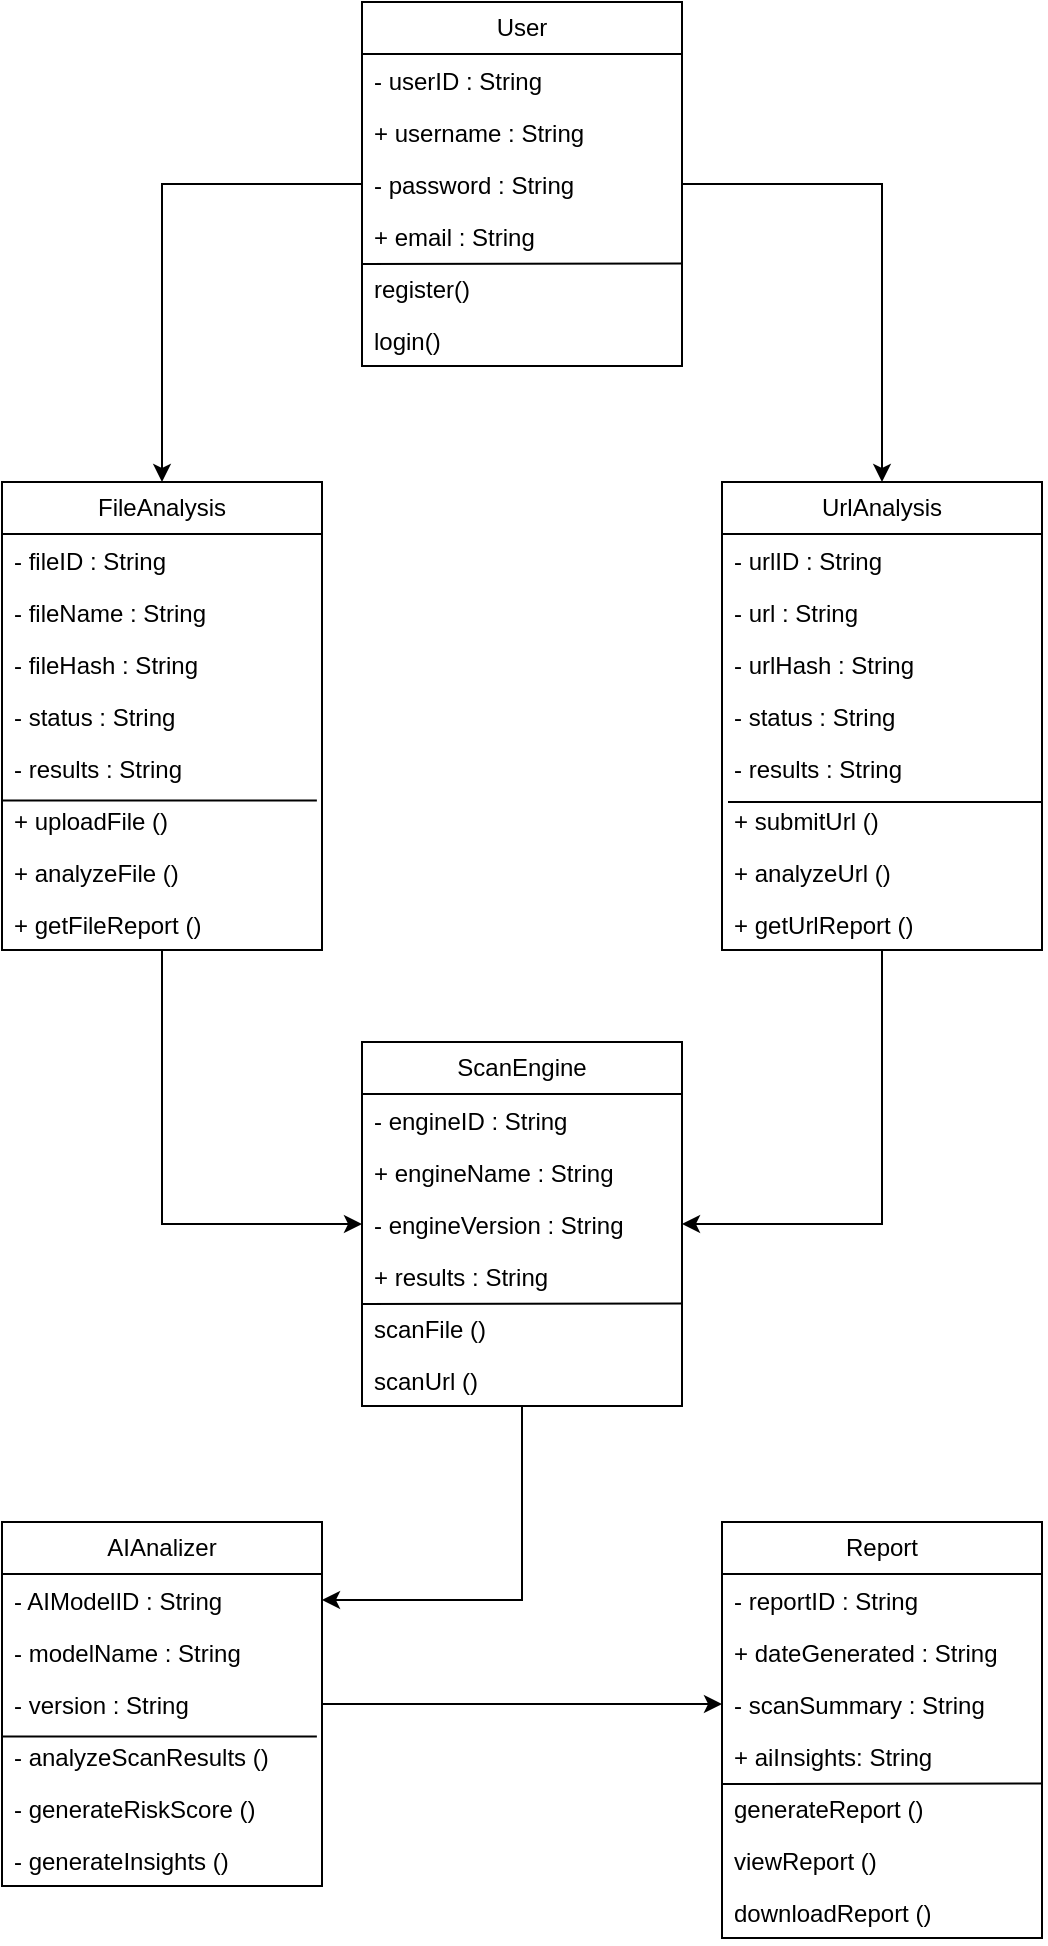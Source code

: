 <mxfile version="25.0.3">
  <diagram name="Page-1" id="qU5vcE7cfsHUQQ0VCZo7">
    <mxGraphModel dx="1434" dy="1941" grid="1" gridSize="10" guides="1" tooltips="1" connect="1" arrows="1" fold="1" page="1" pageScale="1" pageWidth="827" pageHeight="1169" math="0" shadow="0">
      <root>
        <mxCell id="0" />
        <mxCell id="1" parent="0" />
        <mxCell id="mvBjUJxRJF0OQzoJPlrR-49" style="edgeStyle=orthogonalEdgeStyle;rounded=0;orthogonalLoop=1;jettySize=auto;html=1;entryX=0.5;entryY=0;entryDx=0;entryDy=0;" parent="1" source="zdB2uvAf0fBfqHjxYOIW-1" target="zdB2uvAf0fBfqHjxYOIW-9" edge="1">
          <mxGeometry relative="1" as="geometry" />
        </mxCell>
        <mxCell id="zdB2uvAf0fBfqHjxYOIW-1" value="User" style="swimlane;fontStyle=0;childLayout=stackLayout;horizontal=1;startSize=26;fillColor=none;horizontalStack=0;resizeParent=1;resizeParentMax=0;resizeLast=0;collapsible=1;marginBottom=0;whiteSpace=wrap;html=1;" parent="1" vertex="1">
          <mxGeometry x="380" y="-1120" width="160" height="182" as="geometry" />
        </mxCell>
        <mxCell id="zdB2uvAf0fBfqHjxYOIW-2" value="- userID : String" style="text;strokeColor=none;fillColor=none;align=left;verticalAlign=top;spacingLeft=4;spacingRight=4;overflow=hidden;rotatable=0;points=[[0,0.5],[1,0.5]];portConstraint=eastwest;whiteSpace=wrap;html=1;" parent="zdB2uvAf0fBfqHjxYOIW-1" vertex="1">
          <mxGeometry y="26" width="160" height="26" as="geometry" />
        </mxCell>
        <mxCell id="zdB2uvAf0fBfqHjxYOIW-3" value="+ username : String" style="text;strokeColor=none;fillColor=none;align=left;verticalAlign=top;spacingLeft=4;spacingRight=4;overflow=hidden;rotatable=0;points=[[0,0.5],[1,0.5]];portConstraint=eastwest;whiteSpace=wrap;html=1;" parent="zdB2uvAf0fBfqHjxYOIW-1" vertex="1">
          <mxGeometry y="52" width="160" height="26" as="geometry" />
        </mxCell>
        <mxCell id="cNWWQ_K93Sm-FYIikW4h-2" value="- password : String" style="text;strokeColor=none;fillColor=none;align=left;verticalAlign=top;spacingLeft=4;spacingRight=4;overflow=hidden;rotatable=0;points=[[0,0.5],[1,0.5]];portConstraint=eastwest;whiteSpace=wrap;html=1;" parent="zdB2uvAf0fBfqHjxYOIW-1" vertex="1">
          <mxGeometry y="78" width="160" height="26" as="geometry" />
        </mxCell>
        <mxCell id="cNWWQ_K93Sm-FYIikW4h-3" value="+ email : String" style="text;strokeColor=none;fillColor=none;align=left;verticalAlign=top;spacingLeft=4;spacingRight=4;overflow=hidden;rotatable=0;points=[[0,0.5],[1,0.5]];portConstraint=eastwest;whiteSpace=wrap;html=1;" parent="zdB2uvAf0fBfqHjxYOIW-1" vertex="1">
          <mxGeometry y="104" width="160" height="26" as="geometry" />
        </mxCell>
        <mxCell id="mvBjUJxRJF0OQzoJPlrR-1" value="register()" style="text;strokeColor=none;fillColor=none;align=left;verticalAlign=top;spacingLeft=4;spacingRight=4;overflow=hidden;rotatable=0;points=[[0,0.5],[1,0.5]];portConstraint=eastwest;whiteSpace=wrap;html=1;" parent="zdB2uvAf0fBfqHjxYOIW-1" vertex="1">
          <mxGeometry y="130" width="160" height="26" as="geometry" />
        </mxCell>
        <mxCell id="mvBjUJxRJF0OQzoJPlrR-3" value="login()" style="text;strokeColor=none;fillColor=none;align=left;verticalAlign=top;spacingLeft=4;spacingRight=4;overflow=hidden;rotatable=0;points=[[0,0.5],[1,0.5]];portConstraint=eastwest;whiteSpace=wrap;html=1;" parent="zdB2uvAf0fBfqHjxYOIW-1" vertex="1">
          <mxGeometry y="156" width="160" height="26" as="geometry" />
        </mxCell>
        <mxCell id="mvBjUJxRJF0OQzoJPlrR-17" value="" style="endArrow=none;html=1;rounded=0;entryX=1.002;entryY=1.027;entryDx=0;entryDy=0;entryPerimeter=0;" parent="zdB2uvAf0fBfqHjxYOIW-1" target="cNWWQ_K93Sm-FYIikW4h-3" edge="1">
          <mxGeometry width="50" height="50" relative="1" as="geometry">
            <mxPoint y="131" as="sourcePoint" />
            <mxPoint x="150" y="180" as="targetPoint" />
          </mxGeometry>
        </mxCell>
        <mxCell id="mvBjUJxRJF0OQzoJPlrR-51" style="edgeStyle=orthogonalEdgeStyle;rounded=0;orthogonalLoop=1;jettySize=auto;html=1;entryX=0;entryY=0.5;entryDx=0;entryDy=0;" parent="1" source="zdB2uvAf0fBfqHjxYOIW-9" target="mvBjUJxRJF0OQzoJPlrR-24" edge="1">
          <mxGeometry relative="1" as="geometry" />
        </mxCell>
        <mxCell id="zdB2uvAf0fBfqHjxYOIW-9" value="FileAnalysis" style="swimlane;fontStyle=0;childLayout=stackLayout;horizontal=1;startSize=26;fillColor=none;horizontalStack=0;resizeParent=1;resizeParentMax=0;resizeLast=0;collapsible=1;marginBottom=0;whiteSpace=wrap;html=1;" parent="1" vertex="1">
          <mxGeometry x="200" y="-880" width="160" height="234" as="geometry" />
        </mxCell>
        <mxCell id="zdB2uvAf0fBfqHjxYOIW-10" value="- fileID : String" style="text;strokeColor=none;fillColor=none;align=left;verticalAlign=top;spacingLeft=4;spacingRight=4;overflow=hidden;rotatable=0;points=[[0,0.5],[1,0.5]];portConstraint=eastwest;whiteSpace=wrap;html=1;" parent="zdB2uvAf0fBfqHjxYOIW-9" vertex="1">
          <mxGeometry y="26" width="160" height="26" as="geometry" />
        </mxCell>
        <mxCell id="zdB2uvAf0fBfqHjxYOIW-11" value="- fileName : String" style="text;strokeColor=none;fillColor=none;align=left;verticalAlign=top;spacingLeft=4;spacingRight=4;overflow=hidden;rotatable=0;points=[[0,0.5],[1,0.5]];portConstraint=eastwest;whiteSpace=wrap;html=1;" parent="zdB2uvAf0fBfqHjxYOIW-9" vertex="1">
          <mxGeometry y="52" width="160" height="26" as="geometry" />
        </mxCell>
        <mxCell id="cNWWQ_K93Sm-FYIikW4h-8" value="- fileHash : String" style="text;strokeColor=none;fillColor=none;align=left;verticalAlign=top;spacingLeft=4;spacingRight=4;overflow=hidden;rotatable=0;points=[[0,0.5],[1,0.5]];portConstraint=eastwest;whiteSpace=wrap;html=1;" parent="zdB2uvAf0fBfqHjxYOIW-9" vertex="1">
          <mxGeometry y="78" width="160" height="26" as="geometry" />
        </mxCell>
        <mxCell id="zdB2uvAf0fBfqHjxYOIW-12" value="- status : String" style="text;strokeColor=none;fillColor=none;align=left;verticalAlign=top;spacingLeft=4;spacingRight=4;overflow=hidden;rotatable=0;points=[[0,0.5],[1,0.5]];portConstraint=eastwest;whiteSpace=wrap;html=1;" parent="zdB2uvAf0fBfqHjxYOIW-9" vertex="1">
          <mxGeometry y="104" width="160" height="26" as="geometry" />
        </mxCell>
        <mxCell id="cNWWQ_K93Sm-FYIikW4h-6" value="- results : String" style="text;strokeColor=none;fillColor=none;align=left;verticalAlign=top;spacingLeft=4;spacingRight=4;overflow=hidden;rotatable=0;points=[[0,0.5],[1,0.5]];portConstraint=eastwest;whiteSpace=wrap;html=1;" parent="zdB2uvAf0fBfqHjxYOIW-9" vertex="1">
          <mxGeometry y="130" width="160" height="26" as="geometry" />
        </mxCell>
        <mxCell id="cNWWQ_K93Sm-FYIikW4h-7" value="+ uploadFile ()" style="text;strokeColor=none;fillColor=none;align=left;verticalAlign=top;spacingLeft=4;spacingRight=4;overflow=hidden;rotatable=0;points=[[0,0.5],[1,0.5]];portConstraint=eastwest;whiteSpace=wrap;html=1;" parent="zdB2uvAf0fBfqHjxYOIW-9" vertex="1">
          <mxGeometry y="156" width="160" height="26" as="geometry" />
        </mxCell>
        <mxCell id="mvBjUJxRJF0OQzoJPlrR-4" value="+ analyzeFile ()" style="text;strokeColor=none;fillColor=none;align=left;verticalAlign=top;spacingLeft=4;spacingRight=4;overflow=hidden;rotatable=0;points=[[0,0.5],[1,0.5]];portConstraint=eastwest;whiteSpace=wrap;html=1;" parent="zdB2uvAf0fBfqHjxYOIW-9" vertex="1">
          <mxGeometry y="182" width="160" height="26" as="geometry" />
        </mxCell>
        <mxCell id="mvBjUJxRJF0OQzoJPlrR-5" value="+ getFileReport ()" style="text;strokeColor=none;fillColor=none;align=left;verticalAlign=top;spacingLeft=4;spacingRight=4;overflow=hidden;rotatable=0;points=[[0,0.5],[1,0.5]];portConstraint=eastwest;whiteSpace=wrap;html=1;" parent="zdB2uvAf0fBfqHjxYOIW-9" vertex="1">
          <mxGeometry y="208" width="160" height="26" as="geometry" />
        </mxCell>
        <mxCell id="mvBjUJxRJF0OQzoJPlrR-18" value="" style="endArrow=none;html=1;rounded=0;exitX=0.002;exitY=0.126;exitDx=0;exitDy=0;exitPerimeter=0;entryX=0.984;entryY=0.126;entryDx=0;entryDy=0;entryPerimeter=0;" parent="zdB2uvAf0fBfqHjxYOIW-9" source="cNWWQ_K93Sm-FYIikW4h-7" target="cNWWQ_K93Sm-FYIikW4h-7" edge="1">
          <mxGeometry width="50" height="50" relative="1" as="geometry">
            <mxPoint x="340" y="-10" as="sourcePoint" />
            <mxPoint x="390" y="-60" as="targetPoint" />
          </mxGeometry>
        </mxCell>
        <mxCell id="mvBjUJxRJF0OQzoJPlrR-52" style="edgeStyle=orthogonalEdgeStyle;rounded=0;orthogonalLoop=1;jettySize=auto;html=1;entryX=1;entryY=0.5;entryDx=0;entryDy=0;" parent="1" source="mvBjUJxRJF0OQzoJPlrR-8" target="mvBjUJxRJF0OQzoJPlrR-24" edge="1">
          <mxGeometry relative="1" as="geometry" />
        </mxCell>
        <mxCell id="mvBjUJxRJF0OQzoJPlrR-8" value="UrlAnalysis" style="swimlane;fontStyle=0;childLayout=stackLayout;horizontal=1;startSize=26;fillColor=none;horizontalStack=0;resizeParent=1;resizeParentMax=0;resizeLast=0;collapsible=1;marginBottom=0;whiteSpace=wrap;html=1;" parent="1" vertex="1">
          <mxGeometry x="560" y="-880" width="160" height="234" as="geometry">
            <mxRectangle x="560" y="-880" width="100" height="30" as="alternateBounds" />
          </mxGeometry>
        </mxCell>
        <mxCell id="mvBjUJxRJF0OQzoJPlrR-9" value="- urlID : String" style="text;strokeColor=none;fillColor=none;align=left;verticalAlign=top;spacingLeft=4;spacingRight=4;overflow=hidden;rotatable=0;points=[[0,0.5],[1,0.5]];portConstraint=eastwest;whiteSpace=wrap;html=1;" parent="mvBjUJxRJF0OQzoJPlrR-8" vertex="1">
          <mxGeometry y="26" width="160" height="26" as="geometry" />
        </mxCell>
        <mxCell id="mvBjUJxRJF0OQzoJPlrR-10" value="- url : String" style="text;strokeColor=none;fillColor=none;align=left;verticalAlign=top;spacingLeft=4;spacingRight=4;overflow=hidden;rotatable=0;points=[[0,0.5],[1,0.5]];portConstraint=eastwest;whiteSpace=wrap;html=1;" parent="mvBjUJxRJF0OQzoJPlrR-8" vertex="1">
          <mxGeometry y="52" width="160" height="26" as="geometry" />
        </mxCell>
        <mxCell id="mvBjUJxRJF0OQzoJPlrR-11" value="- urlHash : String" style="text;strokeColor=none;fillColor=none;align=left;verticalAlign=top;spacingLeft=4;spacingRight=4;overflow=hidden;rotatable=0;points=[[0,0.5],[1,0.5]];portConstraint=eastwest;whiteSpace=wrap;html=1;" parent="mvBjUJxRJF0OQzoJPlrR-8" vertex="1">
          <mxGeometry y="78" width="160" height="26" as="geometry" />
        </mxCell>
        <mxCell id="mvBjUJxRJF0OQzoJPlrR-12" value="- status : String" style="text;strokeColor=none;fillColor=none;align=left;verticalAlign=top;spacingLeft=4;spacingRight=4;overflow=hidden;rotatable=0;points=[[0,0.5],[1,0.5]];portConstraint=eastwest;whiteSpace=wrap;html=1;" parent="mvBjUJxRJF0OQzoJPlrR-8" vertex="1">
          <mxGeometry y="104" width="160" height="26" as="geometry" />
        </mxCell>
        <mxCell id="mvBjUJxRJF0OQzoJPlrR-13" value="- results : String" style="text;strokeColor=none;fillColor=none;align=left;verticalAlign=top;spacingLeft=4;spacingRight=4;overflow=hidden;rotatable=0;points=[[0,0.5],[1,0.5]];portConstraint=eastwest;whiteSpace=wrap;html=1;" parent="mvBjUJxRJF0OQzoJPlrR-8" vertex="1">
          <mxGeometry y="130" width="160" height="26" as="geometry" />
        </mxCell>
        <mxCell id="mvBjUJxRJF0OQzoJPlrR-20" value="" style="endArrow=none;html=1;rounded=0;exitX=0.002;exitY=0.126;exitDx=0;exitDy=0;exitPerimeter=0;entryX=0.984;entryY=0.126;entryDx=0;entryDy=0;entryPerimeter=0;" parent="mvBjUJxRJF0OQzoJPlrR-8" edge="1">
          <mxGeometry width="50" height="50" relative="1" as="geometry">
            <mxPoint x="3" y="160" as="sourcePoint" />
            <mxPoint x="160" y="160" as="targetPoint" />
          </mxGeometry>
        </mxCell>
        <mxCell id="mvBjUJxRJF0OQzoJPlrR-14" value="+ submitUrl ()" style="text;strokeColor=none;fillColor=none;align=left;verticalAlign=top;spacingLeft=4;spacingRight=4;overflow=hidden;rotatable=0;points=[[0,0.5],[1,0.5]];portConstraint=eastwest;whiteSpace=wrap;html=1;" parent="mvBjUJxRJF0OQzoJPlrR-8" vertex="1">
          <mxGeometry y="156" width="160" height="26" as="geometry" />
        </mxCell>
        <mxCell id="mvBjUJxRJF0OQzoJPlrR-15" value="+ analyzeUrl ()" style="text;strokeColor=none;fillColor=none;align=left;verticalAlign=top;spacingLeft=4;spacingRight=4;overflow=hidden;rotatable=0;points=[[0,0.5],[1,0.5]];portConstraint=eastwest;whiteSpace=wrap;html=1;" parent="mvBjUJxRJF0OQzoJPlrR-8" vertex="1">
          <mxGeometry y="182" width="160" height="26" as="geometry" />
        </mxCell>
        <mxCell id="mvBjUJxRJF0OQzoJPlrR-16" value="+ getUrlReport ()" style="text;strokeColor=none;fillColor=none;align=left;verticalAlign=top;spacingLeft=4;spacingRight=4;overflow=hidden;rotatable=0;points=[[0,0.5],[1,0.5]];portConstraint=eastwest;whiteSpace=wrap;html=1;" parent="mvBjUJxRJF0OQzoJPlrR-8" vertex="1">
          <mxGeometry y="208" width="160" height="26" as="geometry" />
        </mxCell>
        <mxCell id="mvBjUJxRJF0OQzoJPlrR-53" style="edgeStyle=orthogonalEdgeStyle;rounded=0;orthogonalLoop=1;jettySize=auto;html=1;entryX=1;entryY=0.5;entryDx=0;entryDy=0;" parent="1" source="mvBjUJxRJF0OQzoJPlrR-21" target="mvBjUJxRJF0OQzoJPlrR-31" edge="1">
          <mxGeometry relative="1" as="geometry" />
        </mxCell>
        <mxCell id="mvBjUJxRJF0OQzoJPlrR-21" value="ScanEngine" style="swimlane;fontStyle=0;childLayout=stackLayout;horizontal=1;startSize=26;fillColor=none;horizontalStack=0;resizeParent=1;resizeParentMax=0;resizeLast=0;collapsible=1;marginBottom=0;whiteSpace=wrap;html=1;" parent="1" vertex="1">
          <mxGeometry x="380" y="-600" width="160" height="182" as="geometry" />
        </mxCell>
        <mxCell id="mvBjUJxRJF0OQzoJPlrR-22" value="- engineID : String" style="text;strokeColor=none;fillColor=none;align=left;verticalAlign=top;spacingLeft=4;spacingRight=4;overflow=hidden;rotatable=0;points=[[0,0.5],[1,0.5]];portConstraint=eastwest;whiteSpace=wrap;html=1;" parent="mvBjUJxRJF0OQzoJPlrR-21" vertex="1">
          <mxGeometry y="26" width="160" height="26" as="geometry" />
        </mxCell>
        <mxCell id="mvBjUJxRJF0OQzoJPlrR-23" value="+ engineName : String" style="text;strokeColor=none;fillColor=none;align=left;verticalAlign=top;spacingLeft=4;spacingRight=4;overflow=hidden;rotatable=0;points=[[0,0.5],[1,0.5]];portConstraint=eastwest;whiteSpace=wrap;html=1;" parent="mvBjUJxRJF0OQzoJPlrR-21" vertex="1">
          <mxGeometry y="52" width="160" height="26" as="geometry" />
        </mxCell>
        <mxCell id="mvBjUJxRJF0OQzoJPlrR-24" value="- engineVersion : String" style="text;strokeColor=none;fillColor=none;align=left;verticalAlign=top;spacingLeft=4;spacingRight=4;overflow=hidden;rotatable=0;points=[[0,0.5],[1,0.5]];portConstraint=eastwest;whiteSpace=wrap;html=1;" parent="mvBjUJxRJF0OQzoJPlrR-21" vertex="1">
          <mxGeometry y="78" width="160" height="26" as="geometry" />
        </mxCell>
        <mxCell id="mvBjUJxRJF0OQzoJPlrR-25" value="+ results : String" style="text;strokeColor=none;fillColor=none;align=left;verticalAlign=top;spacingLeft=4;spacingRight=4;overflow=hidden;rotatable=0;points=[[0,0.5],[1,0.5]];portConstraint=eastwest;whiteSpace=wrap;html=1;" parent="mvBjUJxRJF0OQzoJPlrR-21" vertex="1">
          <mxGeometry y="104" width="160" height="26" as="geometry" />
        </mxCell>
        <mxCell id="mvBjUJxRJF0OQzoJPlrR-26" value="scanFile ()" style="text;strokeColor=none;fillColor=none;align=left;verticalAlign=top;spacingLeft=4;spacingRight=4;overflow=hidden;rotatable=0;points=[[0,0.5],[1,0.5]];portConstraint=eastwest;whiteSpace=wrap;html=1;" parent="mvBjUJxRJF0OQzoJPlrR-21" vertex="1">
          <mxGeometry y="130" width="160" height="26" as="geometry" />
        </mxCell>
        <mxCell id="mvBjUJxRJF0OQzoJPlrR-27" value="scanUrl ()" style="text;strokeColor=none;fillColor=none;align=left;verticalAlign=top;spacingLeft=4;spacingRight=4;overflow=hidden;rotatable=0;points=[[0,0.5],[1,0.5]];portConstraint=eastwest;whiteSpace=wrap;html=1;" parent="mvBjUJxRJF0OQzoJPlrR-21" vertex="1">
          <mxGeometry y="156" width="160" height="26" as="geometry" />
        </mxCell>
        <mxCell id="mvBjUJxRJF0OQzoJPlrR-28" value="" style="endArrow=none;html=1;rounded=0;entryX=1.002;entryY=1.027;entryDx=0;entryDy=0;entryPerimeter=0;" parent="mvBjUJxRJF0OQzoJPlrR-21" target="mvBjUJxRJF0OQzoJPlrR-25" edge="1">
          <mxGeometry width="50" height="50" relative="1" as="geometry">
            <mxPoint y="131" as="sourcePoint" />
            <mxPoint x="150" y="180" as="targetPoint" />
          </mxGeometry>
        </mxCell>
        <mxCell id="mvBjUJxRJF0OQzoJPlrR-54" style="edgeStyle=orthogonalEdgeStyle;rounded=0;orthogonalLoop=1;jettySize=auto;html=1;entryX=0;entryY=0.5;entryDx=0;entryDy=0;" parent="1" source="mvBjUJxRJF0OQzoJPlrR-30" target="mvBjUJxRJF0OQzoJPlrR-43" edge="1">
          <mxGeometry relative="1" as="geometry" />
        </mxCell>
        <mxCell id="mvBjUJxRJF0OQzoJPlrR-30" value="AIAnalizer" style="swimlane;fontStyle=0;childLayout=stackLayout;horizontal=1;startSize=26;fillColor=none;horizontalStack=0;resizeParent=1;resizeParentMax=0;resizeLast=0;collapsible=1;marginBottom=0;whiteSpace=wrap;html=1;" parent="1" vertex="1">
          <mxGeometry x="200" y="-360" width="160" height="182" as="geometry" />
        </mxCell>
        <mxCell id="mvBjUJxRJF0OQzoJPlrR-31" value="- AIModelID : String" style="text;strokeColor=none;fillColor=none;align=left;verticalAlign=top;spacingLeft=4;spacingRight=4;overflow=hidden;rotatable=0;points=[[0,0.5],[1,0.5]];portConstraint=eastwest;whiteSpace=wrap;html=1;" parent="mvBjUJxRJF0OQzoJPlrR-30" vertex="1">
          <mxGeometry y="26" width="160" height="26" as="geometry" />
        </mxCell>
        <mxCell id="mvBjUJxRJF0OQzoJPlrR-32" value="- modelName : String" style="text;strokeColor=none;fillColor=none;align=left;verticalAlign=top;spacingLeft=4;spacingRight=4;overflow=hidden;rotatable=0;points=[[0,0.5],[1,0.5]];portConstraint=eastwest;whiteSpace=wrap;html=1;" parent="mvBjUJxRJF0OQzoJPlrR-30" vertex="1">
          <mxGeometry y="52" width="160" height="26" as="geometry" />
        </mxCell>
        <mxCell id="mvBjUJxRJF0OQzoJPlrR-33" value="- version : String" style="text;strokeColor=none;fillColor=none;align=left;verticalAlign=top;spacingLeft=4;spacingRight=4;overflow=hidden;rotatable=0;points=[[0,0.5],[1,0.5]];portConstraint=eastwest;whiteSpace=wrap;html=1;" parent="mvBjUJxRJF0OQzoJPlrR-30" vertex="1">
          <mxGeometry y="78" width="160" height="26" as="geometry" />
        </mxCell>
        <mxCell id="mvBjUJxRJF0OQzoJPlrR-36" value="- analyzeScanResults ()" style="text;strokeColor=none;fillColor=none;align=left;verticalAlign=top;spacingLeft=4;spacingRight=4;overflow=hidden;rotatable=0;points=[[0,0.5],[1,0.5]];portConstraint=eastwest;whiteSpace=wrap;html=1;" parent="mvBjUJxRJF0OQzoJPlrR-30" vertex="1">
          <mxGeometry y="104" width="160" height="26" as="geometry" />
        </mxCell>
        <mxCell id="mvBjUJxRJF0OQzoJPlrR-37" value="- generateRiskScore ()" style="text;strokeColor=none;fillColor=none;align=left;verticalAlign=top;spacingLeft=4;spacingRight=4;overflow=hidden;rotatable=0;points=[[0,0.5],[1,0.5]];portConstraint=eastwest;whiteSpace=wrap;html=1;" parent="mvBjUJxRJF0OQzoJPlrR-30" vertex="1">
          <mxGeometry y="130" width="160" height="26" as="geometry" />
        </mxCell>
        <mxCell id="mvBjUJxRJF0OQzoJPlrR-38" value="- generateInsights ()" style="text;strokeColor=none;fillColor=none;align=left;verticalAlign=top;spacingLeft=4;spacingRight=4;overflow=hidden;rotatable=0;points=[[0,0.5],[1,0.5]];portConstraint=eastwest;whiteSpace=wrap;html=1;" parent="mvBjUJxRJF0OQzoJPlrR-30" vertex="1">
          <mxGeometry y="156" width="160" height="26" as="geometry" />
        </mxCell>
        <mxCell id="mvBjUJxRJF0OQzoJPlrR-39" value="" style="endArrow=none;html=1;rounded=0;exitX=0.002;exitY=0.126;exitDx=0;exitDy=0;exitPerimeter=0;entryX=0.984;entryY=0.126;entryDx=0;entryDy=0;entryPerimeter=0;" parent="mvBjUJxRJF0OQzoJPlrR-30" source="mvBjUJxRJF0OQzoJPlrR-36" target="mvBjUJxRJF0OQzoJPlrR-36" edge="1">
          <mxGeometry width="50" height="50" relative="1" as="geometry">
            <mxPoint x="340" y="-10" as="sourcePoint" />
            <mxPoint x="390" y="-60" as="targetPoint" />
          </mxGeometry>
        </mxCell>
        <mxCell id="mvBjUJxRJF0OQzoJPlrR-40" value="Report" style="swimlane;fontStyle=0;childLayout=stackLayout;horizontal=1;startSize=26;fillColor=none;horizontalStack=0;resizeParent=1;resizeParentMax=0;resizeLast=0;collapsible=1;marginBottom=0;whiteSpace=wrap;html=1;" parent="1" vertex="1">
          <mxGeometry x="560" y="-360" width="160" height="208" as="geometry" />
        </mxCell>
        <mxCell id="mvBjUJxRJF0OQzoJPlrR-41" value="- reportID : String" style="text;strokeColor=none;fillColor=none;align=left;verticalAlign=top;spacingLeft=4;spacingRight=4;overflow=hidden;rotatable=0;points=[[0,0.5],[1,0.5]];portConstraint=eastwest;whiteSpace=wrap;html=1;" parent="mvBjUJxRJF0OQzoJPlrR-40" vertex="1">
          <mxGeometry y="26" width="160" height="26" as="geometry" />
        </mxCell>
        <mxCell id="mvBjUJxRJF0OQzoJPlrR-42" value="+ dateGenerated : String" style="text;strokeColor=none;fillColor=none;align=left;verticalAlign=top;spacingLeft=4;spacingRight=4;overflow=hidden;rotatable=0;points=[[0,0.5],[1,0.5]];portConstraint=eastwest;whiteSpace=wrap;html=1;" parent="mvBjUJxRJF0OQzoJPlrR-40" vertex="1">
          <mxGeometry y="52" width="160" height="26" as="geometry" />
        </mxCell>
        <mxCell id="mvBjUJxRJF0OQzoJPlrR-43" value="- scanSummary : String" style="text;strokeColor=none;fillColor=none;align=left;verticalAlign=top;spacingLeft=4;spacingRight=4;overflow=hidden;rotatable=0;points=[[0,0.5],[1,0.5]];portConstraint=eastwest;whiteSpace=wrap;html=1;" parent="mvBjUJxRJF0OQzoJPlrR-40" vertex="1">
          <mxGeometry y="78" width="160" height="26" as="geometry" />
        </mxCell>
        <mxCell id="mvBjUJxRJF0OQzoJPlrR-44" value="+ aiInsights: String" style="text;strokeColor=none;fillColor=none;align=left;verticalAlign=top;spacingLeft=4;spacingRight=4;overflow=hidden;rotatable=0;points=[[0,0.5],[1,0.5]];portConstraint=eastwest;whiteSpace=wrap;html=1;" parent="mvBjUJxRJF0OQzoJPlrR-40" vertex="1">
          <mxGeometry y="104" width="160" height="26" as="geometry" />
        </mxCell>
        <mxCell id="mvBjUJxRJF0OQzoJPlrR-45" value="generateReport ()" style="text;strokeColor=none;fillColor=none;align=left;verticalAlign=top;spacingLeft=4;spacingRight=4;overflow=hidden;rotatable=0;points=[[0,0.5],[1,0.5]];portConstraint=eastwest;whiteSpace=wrap;html=1;" parent="mvBjUJxRJF0OQzoJPlrR-40" vertex="1">
          <mxGeometry y="130" width="160" height="26" as="geometry" />
        </mxCell>
        <mxCell id="mvBjUJxRJF0OQzoJPlrR-46" value="viewReport ()" style="text;strokeColor=none;fillColor=none;align=left;verticalAlign=top;spacingLeft=4;spacingRight=4;overflow=hidden;rotatable=0;points=[[0,0.5],[1,0.5]];portConstraint=eastwest;whiteSpace=wrap;html=1;" parent="mvBjUJxRJF0OQzoJPlrR-40" vertex="1">
          <mxGeometry y="156" width="160" height="26" as="geometry" />
        </mxCell>
        <mxCell id="mvBjUJxRJF0OQzoJPlrR-47" value="" style="endArrow=none;html=1;rounded=0;entryX=1.002;entryY=1.027;entryDx=0;entryDy=0;entryPerimeter=0;" parent="mvBjUJxRJF0OQzoJPlrR-40" target="mvBjUJxRJF0OQzoJPlrR-44" edge="1">
          <mxGeometry width="50" height="50" relative="1" as="geometry">
            <mxPoint y="131" as="sourcePoint" />
            <mxPoint x="150" y="180" as="targetPoint" />
          </mxGeometry>
        </mxCell>
        <mxCell id="mvBjUJxRJF0OQzoJPlrR-48" value="downloadReport ()" style="text;strokeColor=none;fillColor=none;align=left;verticalAlign=top;spacingLeft=4;spacingRight=4;overflow=hidden;rotatable=0;points=[[0,0.5],[1,0.5]];portConstraint=eastwest;whiteSpace=wrap;html=1;" parent="mvBjUJxRJF0OQzoJPlrR-40" vertex="1">
          <mxGeometry y="182" width="160" height="26" as="geometry" />
        </mxCell>
        <mxCell id="mvBjUJxRJF0OQzoJPlrR-50" style="edgeStyle=orthogonalEdgeStyle;rounded=0;orthogonalLoop=1;jettySize=auto;html=1;entryX=0.5;entryY=0;entryDx=0;entryDy=0;" parent="1" source="cNWWQ_K93Sm-FYIikW4h-2" target="mvBjUJxRJF0OQzoJPlrR-8" edge="1">
          <mxGeometry relative="1" as="geometry" />
        </mxCell>
      </root>
    </mxGraphModel>
  </diagram>
</mxfile>
